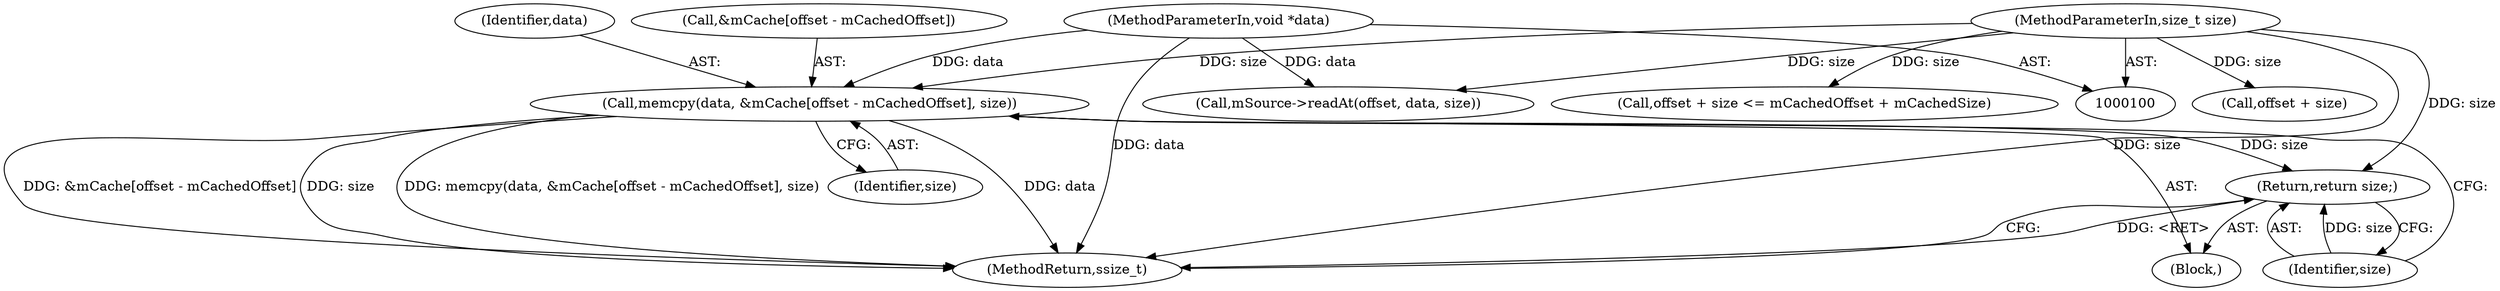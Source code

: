 digraph "0_Android_d48f0f145f8f0f4472bc0af668ac9a8bce44ba9b_1@API" {
"1000119" [label="(Call,memcpy(data, &mCache[offset - mCachedOffset], size))"];
"1000102" [label="(MethodParameterIn,void *data)"];
"1000103" [label="(MethodParameterIn,size_t size)"];
"1000128" [label="(Return,return size;)"];
"1000129" [label="(Identifier,size)"];
"1000131" [label="(Call,mSource->readAt(offset, data, size))"];
"1000111" [label="(Call,offset + size <= mCachedOffset + mCachedSize)"];
"1000127" [label="(Identifier,size)"];
"1000112" [label="(Call,offset + size)"];
"1000128" [label="(Return,return size;)"];
"1000120" [label="(Identifier,data)"];
"1000103" [label="(MethodParameterIn,size_t size)"];
"1000119" [label="(Call,memcpy(data, &mCache[offset - mCachedOffset], size))"];
"1000118" [label="(Block,)"];
"1000121" [label="(Call,&mCache[offset - mCachedOffset])"];
"1000102" [label="(MethodParameterIn,void *data)"];
"1000135" [label="(MethodReturn,ssize_t)"];
"1000119" -> "1000118"  [label="AST: "];
"1000119" -> "1000127"  [label="CFG: "];
"1000120" -> "1000119"  [label="AST: "];
"1000121" -> "1000119"  [label="AST: "];
"1000127" -> "1000119"  [label="AST: "];
"1000129" -> "1000119"  [label="CFG: "];
"1000119" -> "1000135"  [label="DDG: size"];
"1000119" -> "1000135"  [label="DDG: memcpy(data, &mCache[offset - mCachedOffset], size)"];
"1000119" -> "1000135"  [label="DDG: &mCache[offset - mCachedOffset]"];
"1000119" -> "1000135"  [label="DDG: data"];
"1000102" -> "1000119"  [label="DDG: data"];
"1000103" -> "1000119"  [label="DDG: size"];
"1000119" -> "1000128"  [label="DDG: size"];
"1000102" -> "1000100"  [label="AST: "];
"1000102" -> "1000135"  [label="DDG: data"];
"1000102" -> "1000131"  [label="DDG: data"];
"1000103" -> "1000100"  [label="AST: "];
"1000103" -> "1000135"  [label="DDG: size"];
"1000103" -> "1000111"  [label="DDG: size"];
"1000103" -> "1000112"  [label="DDG: size"];
"1000103" -> "1000128"  [label="DDG: size"];
"1000103" -> "1000131"  [label="DDG: size"];
"1000128" -> "1000118"  [label="AST: "];
"1000128" -> "1000129"  [label="CFG: "];
"1000129" -> "1000128"  [label="AST: "];
"1000135" -> "1000128"  [label="CFG: "];
"1000128" -> "1000135"  [label="DDG: <RET>"];
"1000129" -> "1000128"  [label="DDG: size"];
}

